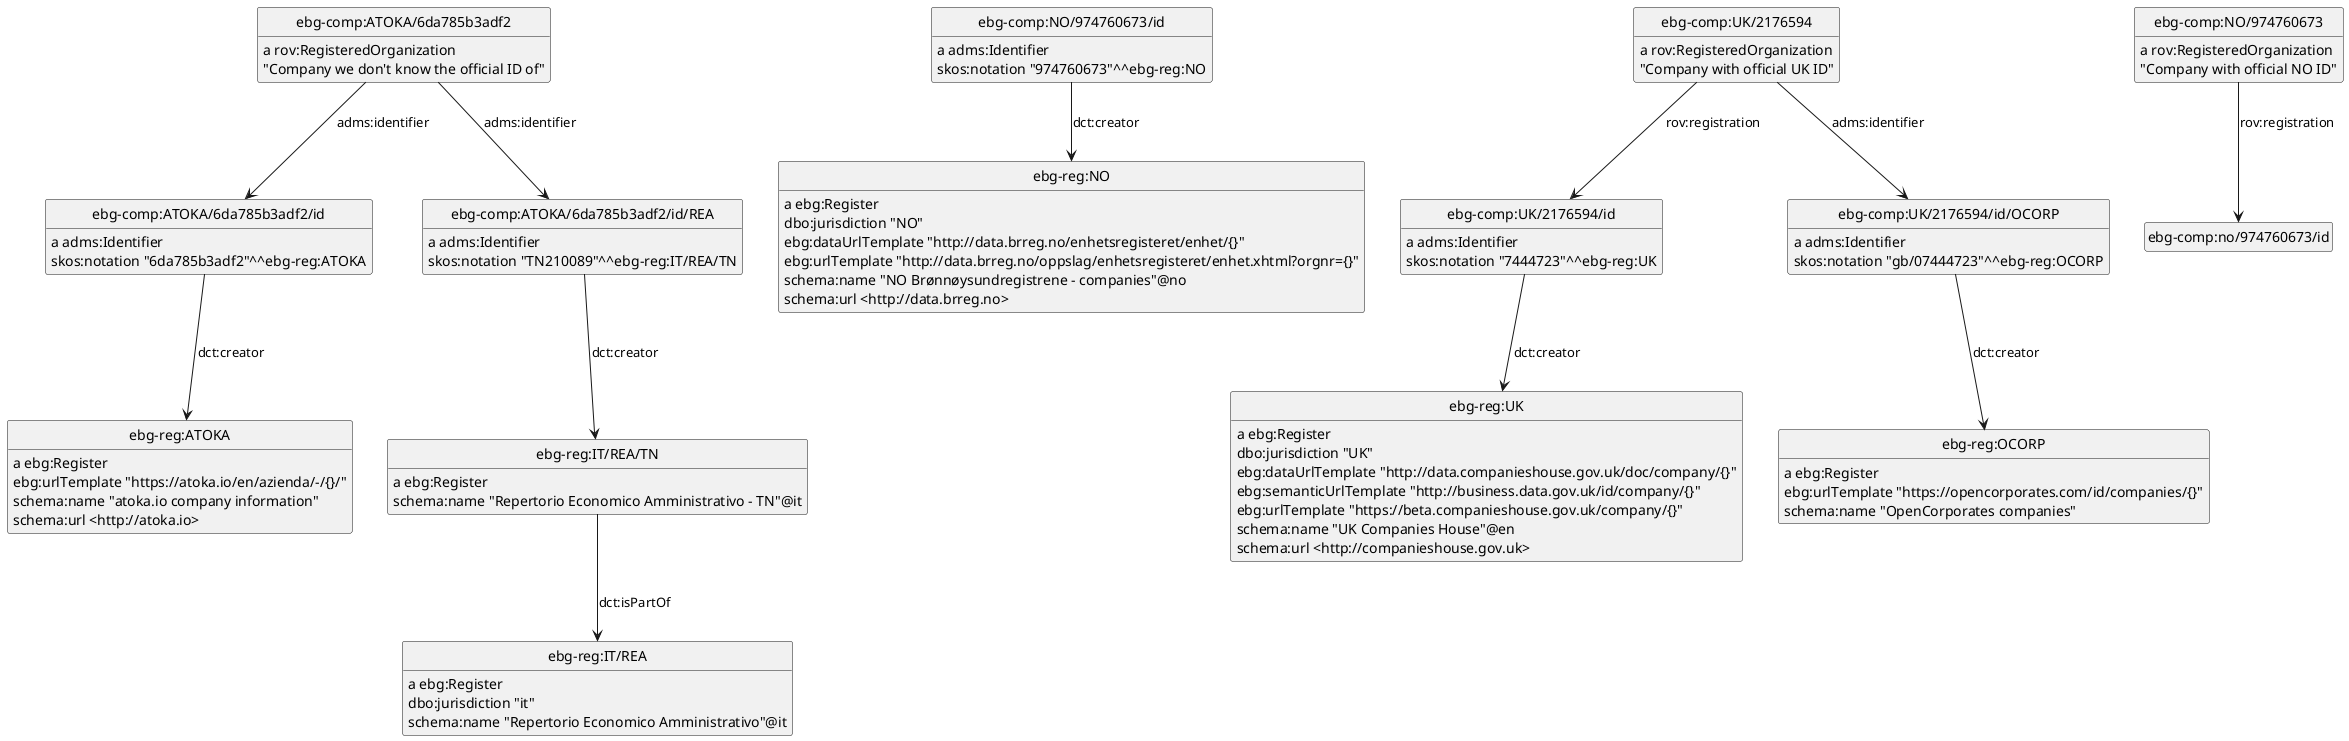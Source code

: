 @startuml
hide empty methods
hide empty attributes
hide circle
skinparam classAttributeIconSize 0
class ebg_comp_ATOKA_6da785b3adf2 as "ebg-comp:ATOKA/6da785b3adf2"
ebg_comp_ATOKA_6da785b3adf2 : a rov:RegisteredOrganization
class ebg_comp_ATOKA_6da785b3adf2_id as "ebg-comp:ATOKA/6da785b3adf2/id"
ebg_comp_ATOKA_6da785b3adf2 --> ebg_comp_ATOKA_6da785b3adf2_id : adms:identifier
class ebg_comp_ATOKA_6da785b3adf2_id_REA as "ebg-comp:ATOKA/6da785b3adf2/id/REA"
ebg_comp_ATOKA_6da785b3adf2 --> ebg_comp_ATOKA_6da785b3adf2_id_REA : adms:identifier
ebg_comp_ATOKA_6da785b3adf2 :  "Company we don't know the official ID of"
class ebg_reg_IT_REA as "ebg-reg:IT/REA"
ebg_reg_IT_REA : a ebg:Register
ebg_reg_IT_REA : dbo:jurisdiction "it"
ebg_reg_IT_REA : schema:name "Repertorio Economico Amministrativo"@it
class ebg_reg_NO as "ebg-reg:NO"
ebg_reg_NO : a ebg:Register
ebg_reg_NO : dbo:jurisdiction "NO"
ebg_reg_NO : ebg:dataUrlTemplate "http://data.brreg.no/enhetsregisteret/enhet/{}"
ebg_reg_NO : ebg:urlTemplate "http://data.brreg.no/oppslag/enhetsregisteret/enhet.xhtml?orgnr={}"
ebg_reg_NO : schema:name "NO Brønnøysundregistrene - companies"@no
ebg_reg_NO : schema:url <http://data.brreg.no>
class ebg_reg_UK as "ebg-reg:UK"
ebg_reg_UK : a ebg:Register
ebg_reg_UK : dbo:jurisdiction "UK"
ebg_reg_UK : ebg:dataUrlTemplate "http://data.companieshouse.gov.uk/doc/company/{}"
ebg_reg_UK : ebg:semanticUrlTemplate "http://business.data.gov.uk/id/company/{}"
ebg_reg_UK : ebg:urlTemplate "https://beta.companieshouse.gov.uk/company/{}"
ebg_reg_UK : schema:name "UK Companies House"@en
ebg_reg_UK : schema:url <http://companieshouse.gov.uk>
class ebg_comp_NO_974760673_id as "ebg-comp:NO/974760673/id"
ebg_comp_NO_974760673_id : a adms:Identifier
ebg_comp_NO_974760673_id --> ebg_reg_NO : dct:creator
ebg_comp_NO_974760673_id : skos:notation "974760673"^^ebg-reg:NO
class ebg_comp_NO_974760673 as "ebg-comp:NO/974760673"
ebg_comp_NO_974760673 : a rov:RegisteredOrganization
class ebg_comp_no_974760673_id as "ebg-comp:no/974760673/id"
ebg_comp_NO_974760673 --> ebg_comp_no_974760673_id : rov:registration
ebg_comp_NO_974760673 :  "Company with official NO ID"
class ebg_comp_UK_2176594 as "ebg-comp:UK/2176594"
ebg_comp_UK_2176594 : a rov:RegisteredOrganization
class ebg_comp_UK_2176594_id as "ebg-comp:UK/2176594/id"
ebg_comp_UK_2176594 --> ebg_comp_UK_2176594_id : rov:registration
class ebg_comp_UK_2176594_id_OCORP as "ebg-comp:UK/2176594/id/OCORP"
ebg_comp_UK_2176594 --> ebg_comp_UK_2176594_id_OCORP : adms:identifier
ebg_comp_UK_2176594 :  "Company with official UK ID"
class ebg_reg_ATOKA as "ebg-reg:ATOKA"
ebg_reg_ATOKA : a ebg:Register
ebg_reg_ATOKA : ebg:urlTemplate "https://atoka.io/en/azienda/-/{}/"
ebg_reg_ATOKA : schema:name "atoka.io company information"
ebg_reg_ATOKA : schema:url <http://atoka.io>
ebg_comp_ATOKA_6da785b3adf2_id_REA : a adms:Identifier
class ebg_reg_IT_REA_TN as "ebg-reg:IT/REA/TN"
ebg_comp_ATOKA_6da785b3adf2_id_REA --> ebg_reg_IT_REA_TN : dct:creator
ebg_comp_ATOKA_6da785b3adf2_id_REA : skos:notation "TN210089"^^ebg-reg:IT/REA/TN
ebg_comp_UK_2176594_id_OCORP : a adms:Identifier
class ebg_reg_OCORP as "ebg-reg:OCORP"
ebg_comp_UK_2176594_id_OCORP --> ebg_reg_OCORP : dct:creator
ebg_comp_UK_2176594_id_OCORP : skos:notation "gb/07444723"^^ebg-reg:OCORP
ebg_reg_OCORP : a ebg:Register
ebg_reg_OCORP : ebg:urlTemplate "https://opencorporates.com/id/companies/{}"
ebg_reg_OCORP : schema:name "OpenCorporates companies"
ebg_comp_UK_2176594_id : a adms:Identifier
ebg_comp_UK_2176594_id --> ebg_reg_UK : dct:creator
ebg_comp_UK_2176594_id : skos:notation "7444723"^^ebg-reg:UK
ebg_reg_IT_REA_TN : a ebg:Register
ebg_reg_IT_REA_TN --> ebg_reg_IT_REA : dct:isPartOf
ebg_reg_IT_REA_TN : schema:name "Repertorio Economico Amministrativo - TN"@it
ebg_comp_ATOKA_6da785b3adf2_id : a adms:Identifier
ebg_comp_ATOKA_6da785b3adf2_id --> ebg_reg_ATOKA : dct:creator
ebg_comp_ATOKA_6da785b3adf2_id : skos:notation "6da785b3adf2"^^ebg-reg:ATOKA
@enduml
